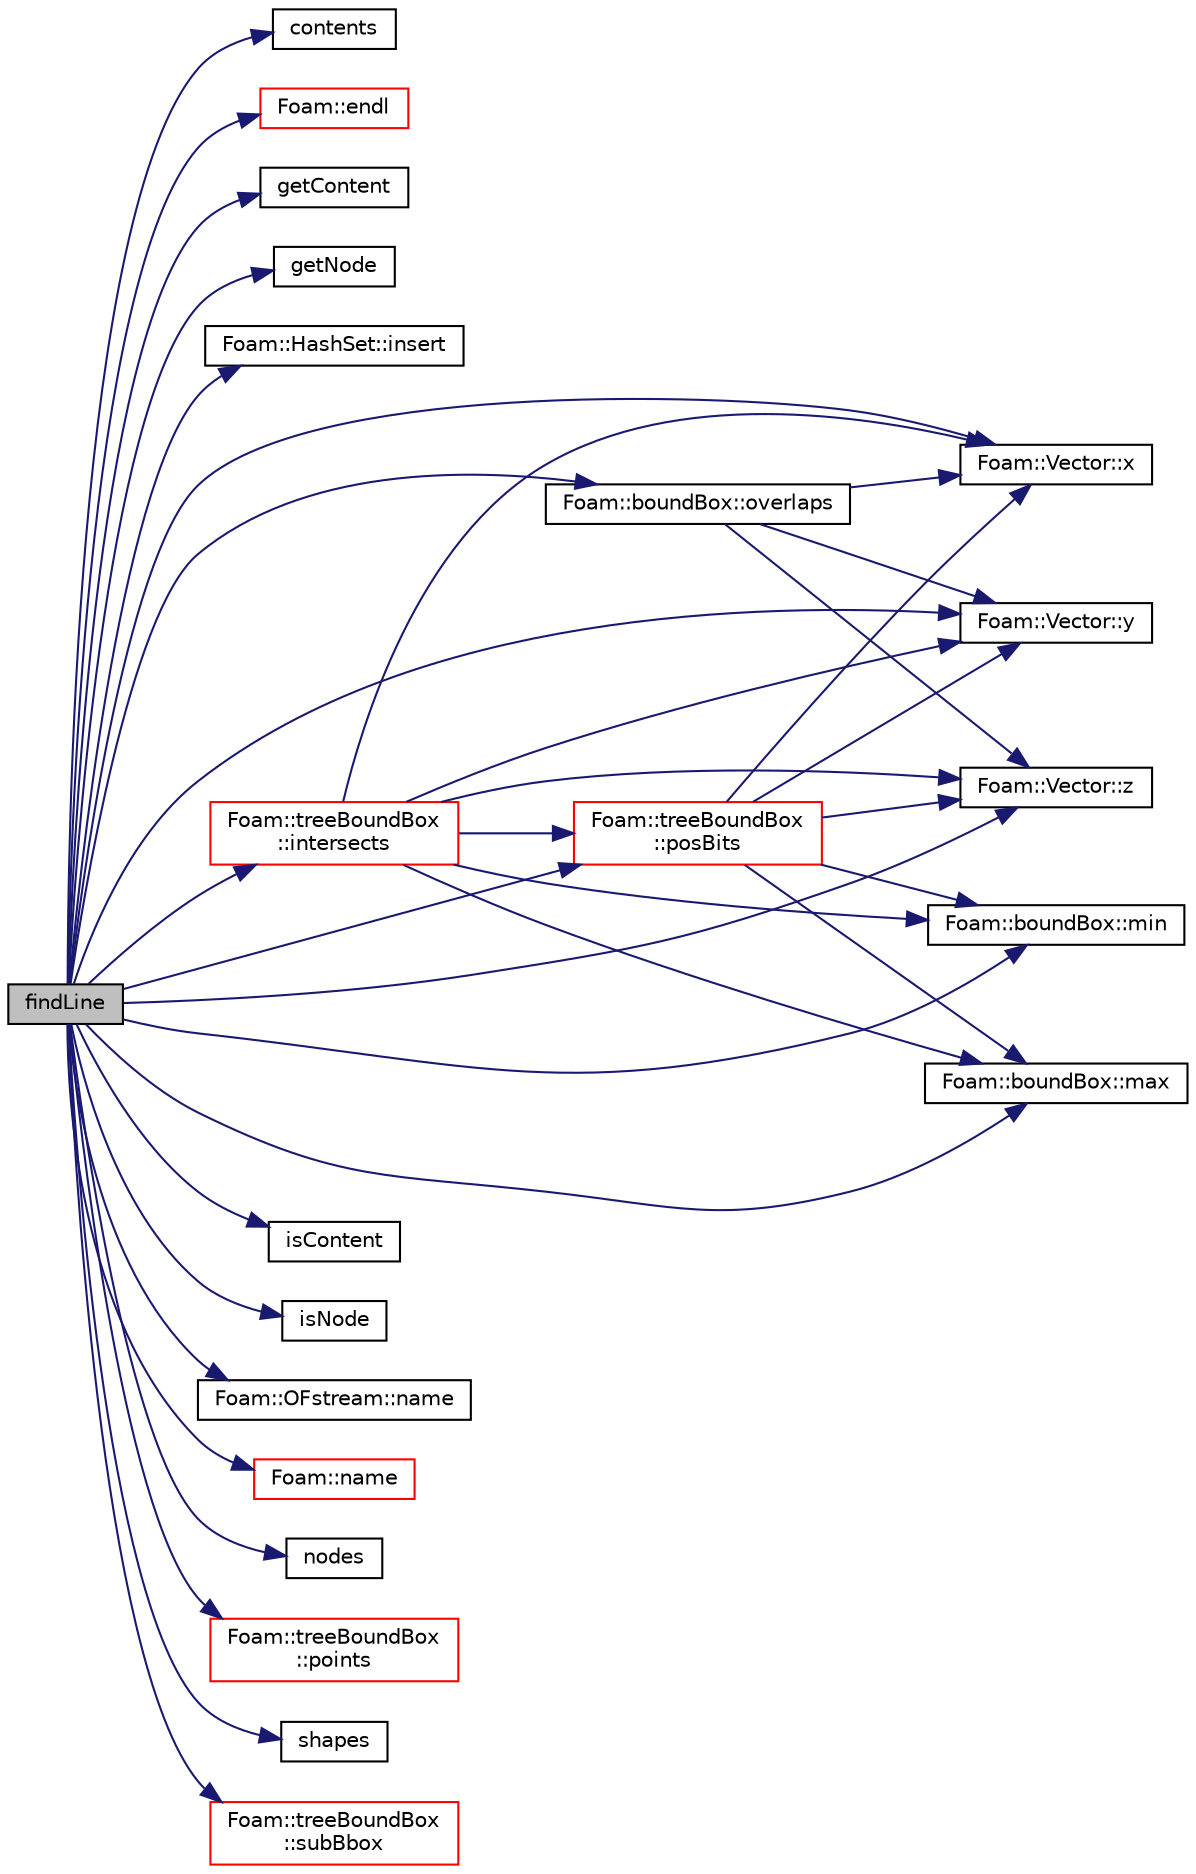 digraph "findLine"
{
  bgcolor="transparent";
  edge [fontname="Helvetica",fontsize="10",labelfontname="Helvetica",labelfontsize="10"];
  node [fontname="Helvetica",fontsize="10",shape=record];
  rankdir="LR";
  Node1 [label="findLine",height=0.2,width=0.4,color="black", fillcolor="grey75", style="filled", fontcolor="black"];
  Node1 -> Node2 [color="midnightblue",fontsize="10",style="solid",fontname="Helvetica"];
  Node2 [label="contents",height=0.2,width=0.4,color="black",URL="$a01069.html#a02e8337da473268c69dbc3f517cceb42",tooltip="List of all contents (referenced by those nodes that are. "];
  Node1 -> Node3 [color="midnightblue",fontsize="10",style="solid",fontname="Helvetica"];
  Node3 [label="Foam::endl",height=0.2,width=0.4,color="red",URL="$a10979.html#a2db8fe02a0d3909e9351bb4275b23ce4",tooltip="Add newline and flush stream. "];
  Node1 -> Node4 [color="midnightblue",fontsize="10",style="solid",fontname="Helvetica"];
  Node4 [label="getContent",height=0.2,width=0.4,color="black",URL="$a01069.html#a478a2449fc7cb7b53066415e459c2a22"];
  Node1 -> Node5 [color="midnightblue",fontsize="10",style="solid",fontname="Helvetica"];
  Node5 [label="getNode",height=0.2,width=0.4,color="black",URL="$a01069.html#a3152a34dd0aa1052a5f1f310aec64ffc"];
  Node1 -> Node6 [color="midnightblue",fontsize="10",style="solid",fontname="Helvetica"];
  Node6 [label="Foam::HashSet::insert",height=0.2,width=0.4,color="black",URL="$a00995.html#a49f0753d9652681fc3a81f59951a0ad7",tooltip="Insert a new entry. "];
  Node1 -> Node7 [color="midnightblue",fontsize="10",style="solid",fontname="Helvetica"];
  Node7 [label="Foam::treeBoundBox\l::intersects",height=0.2,width=0.4,color="red",URL="$a02745.html#a7b968ac574e0503bc9eaf185e0ef5b3c",tooltip="Intersects segment; set point to intersection position and face,. "];
  Node7 -> Node8 [color="midnightblue",fontsize="10",style="solid",fontname="Helvetica"];
  Node8 [label="Foam::treeBoundBox\l::posBits",height=0.2,width=0.4,color="red",URL="$a02745.html#a92b7ddf0bed6b1bd2bb622ca207bbec3",tooltip="Position of point relative to bounding box. "];
  Node8 -> Node9 [color="midnightblue",fontsize="10",style="solid",fontname="Helvetica"];
  Node9 [label="Foam::Vector::x",height=0.2,width=0.4,color="black",URL="$a02886.html#aeb7dc4a97968c543f58f9c7082e55757"];
  Node8 -> Node10 [color="midnightblue",fontsize="10",style="solid",fontname="Helvetica"];
  Node10 [label="Foam::boundBox::min",height=0.2,width=0.4,color="black",URL="$a00154.html#a1dd50affef9a273ab682ccbf33df7b32",tooltip="Minimum describing the bounding box. "];
  Node8 -> Node11 [color="midnightblue",fontsize="10",style="solid",fontname="Helvetica"];
  Node11 [label="Foam::boundBox::max",height=0.2,width=0.4,color="black",URL="$a00154.html#a264800db5fd48c1d4541fd05cab1d40f",tooltip="Maximum describing the bounding box. "];
  Node8 -> Node12 [color="midnightblue",fontsize="10",style="solid",fontname="Helvetica"];
  Node12 [label="Foam::Vector::y",height=0.2,width=0.4,color="black",URL="$a02886.html#a77c00b469d89c23bd35d2eb236140f70"];
  Node8 -> Node13 [color="midnightblue",fontsize="10",style="solid",fontname="Helvetica"];
  Node13 [label="Foam::Vector::z",height=0.2,width=0.4,color="black",URL="$a02886.html#ac72a74f7dde9500927f63515c3f0a2f3"];
  Node7 -> Node9 [color="midnightblue",fontsize="10",style="solid",fontname="Helvetica"];
  Node7 -> Node10 [color="midnightblue",fontsize="10",style="solid",fontname="Helvetica"];
  Node7 -> Node12 [color="midnightblue",fontsize="10",style="solid",fontname="Helvetica"];
  Node7 -> Node13 [color="midnightblue",fontsize="10",style="solid",fontname="Helvetica"];
  Node7 -> Node11 [color="midnightblue",fontsize="10",style="solid",fontname="Helvetica"];
  Node1 -> Node14 [color="midnightblue",fontsize="10",style="solid",fontname="Helvetica"];
  Node14 [label="isContent",height=0.2,width=0.4,color="black",URL="$a01069.html#a418b7e4fe4cd269babba5e2ccfc64f35"];
  Node1 -> Node15 [color="midnightblue",fontsize="10",style="solid",fontname="Helvetica"];
  Node15 [label="isNode",height=0.2,width=0.4,color="black",URL="$a01069.html#adad27b6690196ec7444e14e619de5d9f"];
  Node1 -> Node11 [color="midnightblue",fontsize="10",style="solid",fontname="Helvetica"];
  Node1 -> Node10 [color="midnightblue",fontsize="10",style="solid",fontname="Helvetica"];
  Node1 -> Node16 [color="midnightblue",fontsize="10",style="solid",fontname="Helvetica"];
  Node16 [label="Foam::OFstream::name",height=0.2,width=0.4,color="black",URL="$a01740.html#acd3da3556711337d571c60cf9ffb91cc",tooltip="Return the name of the stream. "];
  Node1 -> Node17 [color="midnightblue",fontsize="10",style="solid",fontname="Helvetica"];
  Node17 [label="Foam::name",height=0.2,width=0.4,color="red",URL="$a10979.html#adcb0df2bd4953cb6bb390272d8263c3a",tooltip="Return a string representation of a complex. "];
  Node1 -> Node18 [color="midnightblue",fontsize="10",style="solid",fontname="Helvetica"];
  Node18 [label="nodes",height=0.2,width=0.4,color="black",URL="$a01069.html#ad1ae097e8d475d35df4bfac7e2c82aea",tooltip="List of all nodes. "];
  Node1 -> Node19 [color="midnightblue",fontsize="10",style="solid",fontname="Helvetica"];
  Node19 [label="Foam::boundBox::overlaps",height=0.2,width=0.4,color="black",URL="$a00154.html#ae46b6d265737ebf3cade1949d0be48f0",tooltip="Overlaps/touches boundingBox? "];
  Node19 -> Node9 [color="midnightblue",fontsize="10",style="solid",fontname="Helvetica"];
  Node19 -> Node12 [color="midnightblue",fontsize="10",style="solid",fontname="Helvetica"];
  Node19 -> Node13 [color="midnightblue",fontsize="10",style="solid",fontname="Helvetica"];
  Node1 -> Node20 [color="midnightblue",fontsize="10",style="solid",fontname="Helvetica"];
  Node20 [label="Foam::treeBoundBox\l::points",height=0.2,width=0.4,color="red",URL="$a02745.html#a02ab6d43a4618415b761ee351284437e",tooltip="Vertex coordinates. In octant coding. "];
  Node1 -> Node8 [color="midnightblue",fontsize="10",style="solid",fontname="Helvetica"];
  Node1 -> Node21 [color="midnightblue",fontsize="10",style="solid",fontname="Helvetica"];
  Node21 [label="shapes",height=0.2,width=0.4,color="black",URL="$a01069.html#abd186b2cbd8c6def61dc033a4892b847",tooltip="Reference to shape. "];
  Node1 -> Node22 [color="midnightblue",fontsize="10",style="solid",fontname="Helvetica"];
  Node22 [label="Foam::treeBoundBox\l::subBbox",height=0.2,width=0.4,color="red",URL="$a02745.html#a8114c20428d912e045ae278f0b8b6d21",tooltip="Sub box given by octant number. Midpoint calculated. "];
  Node1 -> Node9 [color="midnightblue",fontsize="10",style="solid",fontname="Helvetica"];
  Node1 -> Node12 [color="midnightblue",fontsize="10",style="solid",fontname="Helvetica"];
  Node1 -> Node13 [color="midnightblue",fontsize="10",style="solid",fontname="Helvetica"];
}
